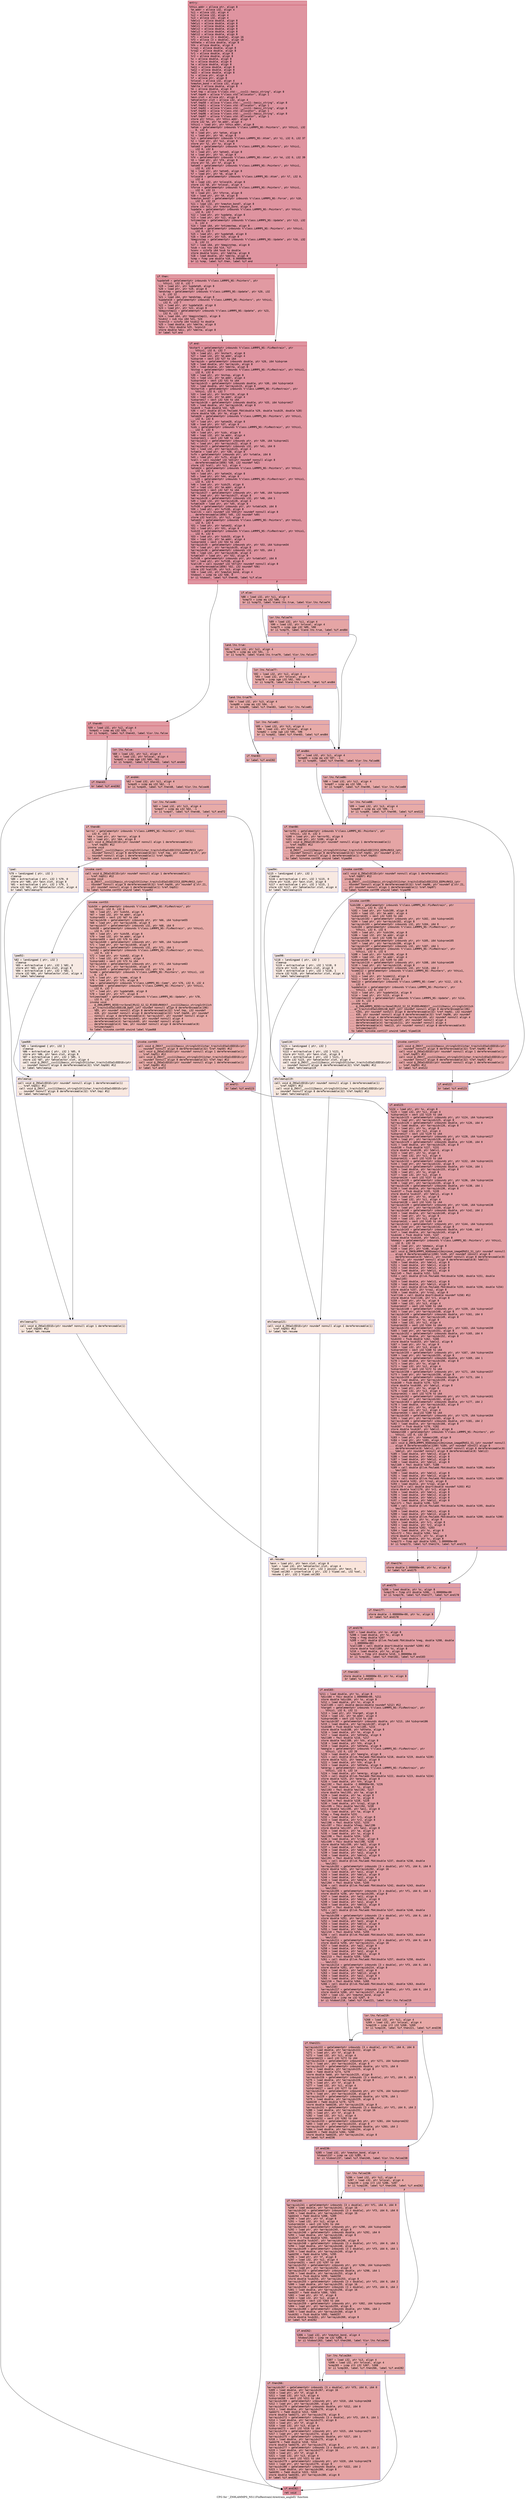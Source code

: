 digraph "CFG for '_ZN9LAMMPS_NS11FixRestrain14restrain_angleEi' function" {
	label="CFG for '_ZN9LAMMPS_NS11FixRestrain14restrain_angleEi' function";

	Node0x55fce0354470 [shape=record,color="#b70d28ff", style=filled, fillcolor="#b70d2870" fontname="Courier",label="{entry:\l|  %this.addr = alloca ptr, align 8\l  %m.addr = alloca i32, align 4\l  %i1 = alloca i32, align 4\l  %i2 = alloca i32, align 4\l  %i3 = alloca i32, align 4\l  %delx1 = alloca double, align 8\l  %dely1 = alloca double, align 8\l  %delz1 = alloca double, align 8\l  %delx2 = alloca double, align 8\l  %dely2 = alloca double, align 8\l  %delz2 = alloca double, align 8\l  %f1 = alloca [3 x double], align 16\l  %f3 = alloca [3 x double], align 16\l  %dtheta = alloca double, align 8\l  %tk = alloca double, align 8\l  %rsq1 = alloca double, align 8\l  %rsq2 = alloca double, align 8\l  %r1 = alloca double, align 8\l  %r2 = alloca double, align 8\l  %c = alloca double, align 8\l  %s = alloca double, align 8\l  %a = alloca double, align 8\l  %a11 = alloca double, align 8\l  %a12 = alloca double, align 8\l  %a22 = alloca double, align 8\l  %x = alloca ptr, align 8\l  %f = alloca ptr, align 8\l  %nlocal = alloca i32, align 4\l  %newton_bond = alloca i32, align 4\l  %delta = alloca double, align 8\l  %k = alloca double, align 8\l  %ref.tmp = alloca %\"class.std::__cxx11::basic_string\", align 8\l  %ref.tmp49 = alloca %\"class.std::allocator\", align 1\l  %exn.slot = alloca ptr, align 8\l  %ehselector.slot = alloca i32, align 4\l  %ref.tmp50 = alloca %\"class.std::__cxx11::basic_string\", align 8\l  %ref.tmp51 = alloca %\"class.std::allocator\", align 1\l  %ref.tmp92 = alloca %\"class.std::__cxx11::basic_string\", align 8\l  %ref.tmp93 = alloca %\"class.std::allocator\", align 1\l  %ref.tmp96 = alloca %\"class.std::__cxx11::basic_string\", align 8\l  %ref.tmp97 = alloca %\"class.std::allocator\", align 1\l  store ptr %this, ptr %this.addr, align 8\l  store i32 %m, ptr %m.addr, align 4\l  %this1 = load ptr, ptr %this.addr, align 8\l  %atom = getelementptr inbounds %\"class.LAMMPS_NS::Pointers\", ptr %this1, i32\l... 0, i32 6\l  %0 = load ptr, ptr %atom, align 8\l  %1 = load ptr, ptr %0, align 8\l  %x2 = getelementptr inbounds %\"class.LAMMPS_NS::Atom\", ptr %1, i32 0, i32 37\l  %2 = load ptr, ptr %x2, align 8\l  store ptr %2, ptr %x, align 8\l  %atom3 = getelementptr inbounds %\"class.LAMMPS_NS::Pointers\", ptr %this1,\l... i32 0, i32 6\l  %3 = load ptr, ptr %atom3, align 8\l  %4 = load ptr, ptr %3, align 8\l  %f4 = getelementptr inbounds %\"class.LAMMPS_NS::Atom\", ptr %4, i32 0, i32 39\l  %5 = load ptr, ptr %f4, align 8\l  store ptr %5, ptr %f, align 8\l  %atom5 = getelementptr inbounds %\"class.LAMMPS_NS::Pointers\", ptr %this1,\l... i32 0, i32 6\l  %6 = load ptr, ptr %atom5, align 8\l  %7 = load ptr, ptr %6, align 8\l  %nlocal6 = getelementptr inbounds %\"class.LAMMPS_NS::Atom\", ptr %7, i32 0,\l... i32 4\l  %8 = load i32, ptr %nlocal6, align 8\l  store i32 %8, ptr %nlocal, align 4\l  %force = getelementptr inbounds %\"class.LAMMPS_NS::Pointers\", ptr %this1,\l... i32 0, i32 11\l  %9 = load ptr, ptr %force, align 8\l  %10 = load ptr, ptr %9, align 8\l  %newton_bond7 = getelementptr inbounds %\"class.LAMMPS_NS::Force\", ptr %10,\l... i32 0, i32 23\l  %11 = load i32, ptr %newton_bond7, align 8\l  store i32 %11, ptr %newton_bond, align 4\l  %update = getelementptr inbounds %\"class.LAMMPS_NS::Pointers\", ptr %this1,\l... i32 0, i32 7\l  %12 = load ptr, ptr %update, align 8\l  %13 = load ptr, ptr %12, align 8\l  %ntimestep = getelementptr inbounds %\"class.LAMMPS_NS::Update\", ptr %13, i32\l... 0, i32 4\l  %14 = load i64, ptr %ntimestep, align 8\l  %update8 = getelementptr inbounds %\"class.LAMMPS_NS::Pointers\", ptr %this1,\l... i32 0, i32 7\l  %15 = load ptr, ptr %update8, align 8\l  %16 = load ptr, ptr %15, align 8\l  %beginstep = getelementptr inbounds %\"class.LAMMPS_NS::Update\", ptr %16, i32\l... 0, i32 11\l  %17 = load i64, ptr %beginstep, align 8\l  %sub = sub nsw i64 %14, %17\l  %conv = sitofp i64 %sub to double\l  store double %conv, ptr %delta, align 8\l  %18 = load double, ptr %delta, align 8\l  %cmp = fcmp une double %18, 0.000000e+00\l  br i1 %cmp, label %if.then, label %if.end\l|{<s0>T|<s1>F}}"];
	Node0x55fce0354470:s0 -> Node0x55fce0309250[tooltip="entry -> if.then\nProbability 62.50%" ];
	Node0x55fce0354470:s1 -> Node0x55fce03092c0[tooltip="entry -> if.end\nProbability 37.50%" ];
	Node0x55fce0309250 [shape=record,color="#b70d28ff", style=filled, fillcolor="#bb1b2c70" fontname="Courier",label="{if.then:\l|  %update9 = getelementptr inbounds %\"class.LAMMPS_NS::Pointers\", ptr\l... %this1, i32 0, i32 7\l  %19 = load ptr, ptr %update9, align 8\l  %20 = load ptr, ptr %19, align 8\l  %endstep = getelementptr inbounds %\"class.LAMMPS_NS::Update\", ptr %20, i32\l... 0, i32 12\l  %21 = load i64, ptr %endstep, align 8\l  %update10 = getelementptr inbounds %\"class.LAMMPS_NS::Pointers\", ptr %this1,\l... i32 0, i32 7\l  %22 = load ptr, ptr %update10, align 8\l  %23 = load ptr, ptr %22, align 8\l  %beginstep11 = getelementptr inbounds %\"class.LAMMPS_NS::Update\", ptr %23,\l... i32 0, i32 11\l  %24 = load i64, ptr %beginstep11, align 8\l  %sub12 = sub nsw i64 %21, %24\l  %conv13 = sitofp i64 %sub12 to double\l  %25 = load double, ptr %delta, align 8\l  %div = fdiv double %25, %conv13\l  store double %div, ptr %delta, align 8\l  br label %if.end\l}"];
	Node0x55fce0309250 -> Node0x55fce03092c0[tooltip="if.then -> if.end\nProbability 100.00%" ];
	Node0x55fce03092c0 [shape=record,color="#b70d28ff", style=filled, fillcolor="#b70d2870" fontname="Courier",label="{if.end:\l|  %kstart = getelementptr inbounds %\"class.LAMMPS_NS::FixRestrain\", ptr\l... %this1, i32 0, i32 7\l  %26 = load ptr, ptr %kstart, align 8\l  %27 = load i32, ptr %m.addr, align 4\l  %idxprom = sext i32 %27 to i64\l  %arrayidx = getelementptr inbounds double, ptr %26, i64 %idxprom\l  %28 = load double, ptr %arrayidx, align 8\l  %29 = load double, ptr %delta, align 8\l  %kstop = getelementptr inbounds %\"class.LAMMPS_NS::FixRestrain\", ptr %this1,\l... i32 0, i32 8\l  %30 = load ptr, ptr %kstop, align 8\l  %31 = load i32, ptr %m.addr, align 4\l  %idxprom14 = sext i32 %31 to i64\l  %arrayidx15 = getelementptr inbounds double, ptr %30, i64 %idxprom14\l  %32 = load double, ptr %arrayidx15, align 8\l  %kstart16 = getelementptr inbounds %\"class.LAMMPS_NS::FixRestrain\", ptr\l... %this1, i32 0, i32 7\l  %33 = load ptr, ptr %kstart16, align 8\l  %34 = load i32, ptr %m.addr, align 4\l  %idxprom17 = sext i32 %34 to i64\l  %arrayidx18 = getelementptr inbounds double, ptr %33, i64 %idxprom17\l  %35 = load double, ptr %arrayidx18, align 8\l  %sub19 = fsub double %32, %35\l  %36 = call double @llvm.fmuladd.f64(double %29, double %sub19, double %28)\l  store double %36, ptr %k, align 8\l  %atom20 = getelementptr inbounds %\"class.LAMMPS_NS::Pointers\", ptr %this1,\l... i32 0, i32 6\l  %37 = load ptr, ptr %atom20, align 8\l  %38 = load ptr, ptr %37, align 8\l  %ids = getelementptr inbounds %\"class.LAMMPS_NS::FixRestrain\", ptr %this1,\l... i32 0, i32 6\l  %39 = load ptr, ptr %ids, align 8\l  %40 = load i32, ptr %m.addr, align 4\l  %idxprom21 = sext i32 %40 to i64\l  %arrayidx22 = getelementptr inbounds ptr, ptr %39, i64 %idxprom21\l  %41 = load ptr, ptr %arrayidx22, align 8\l  %arrayidx23 = getelementptr inbounds i32, ptr %41, i64 0\l  %42 = load i32, ptr %arrayidx23, align 4\l  %vtable = load ptr, ptr %38, align 8\l  %vfn = getelementptr inbounds ptr, ptr %vtable, i64 8\l  %43 = load ptr, ptr %vfn, align 8\l  %call = call noundef i32 %43(ptr noundef nonnull align 8\l... dereferenceable(1856) %38, i32 noundef %42)\l  store i32 %call, ptr %i1, align 4\l  %atom24 = getelementptr inbounds %\"class.LAMMPS_NS::Pointers\", ptr %this1,\l... i32 0, i32 6\l  %44 = load ptr, ptr %atom24, align 8\l  %45 = load ptr, ptr %44, align 8\l  %ids25 = getelementptr inbounds %\"class.LAMMPS_NS::FixRestrain\", ptr %this1,\l... i32 0, i32 6\l  %46 = load ptr, ptr %ids25, align 8\l  %47 = load i32, ptr %m.addr, align 4\l  %idxprom26 = sext i32 %47 to i64\l  %arrayidx27 = getelementptr inbounds ptr, ptr %46, i64 %idxprom26\l  %48 = load ptr, ptr %arrayidx27, align 8\l  %arrayidx28 = getelementptr inbounds i32, ptr %48, i64 1\l  %49 = load i32, ptr %arrayidx28, align 4\l  %vtable29 = load ptr, ptr %45, align 8\l  %vfn30 = getelementptr inbounds ptr, ptr %vtable29, i64 8\l  %50 = load ptr, ptr %vfn30, align 8\l  %call31 = call noundef i32 %50(ptr noundef nonnull align 8\l... dereferenceable(1856) %45, i32 noundef %49)\l  store i32 %call31, ptr %i2, align 4\l  %atom32 = getelementptr inbounds %\"class.LAMMPS_NS::Pointers\", ptr %this1,\l... i32 0, i32 6\l  %51 = load ptr, ptr %atom32, align 8\l  %52 = load ptr, ptr %51, align 8\l  %ids33 = getelementptr inbounds %\"class.LAMMPS_NS::FixRestrain\", ptr %this1,\l... i32 0, i32 6\l  %53 = load ptr, ptr %ids33, align 8\l  %54 = load i32, ptr %m.addr, align 4\l  %idxprom34 = sext i32 %54 to i64\l  %arrayidx35 = getelementptr inbounds ptr, ptr %53, i64 %idxprom34\l  %55 = load ptr, ptr %arrayidx35, align 8\l  %arrayidx36 = getelementptr inbounds i32, ptr %55, i64 2\l  %56 = load i32, ptr %arrayidx36, align 4\l  %vtable37 = load ptr, ptr %52, align 8\l  %vfn38 = getelementptr inbounds ptr, ptr %vtable37, i64 8\l  %57 = load ptr, ptr %vfn38, align 8\l  %call39 = call noundef i32 %57(ptr noundef nonnull align 8\l... dereferenceable(1856) %52, i32 noundef %56)\l  store i32 %call39, ptr %i3, align 4\l  %58 = load i32, ptr %newton_bond, align 4\l  %tobool = icmp ne i32 %58, 0\l  br i1 %tobool, label %if.then40, label %if.else\l|{<s0>T|<s1>F}}"];
	Node0x55fce03092c0:s0 -> Node0x55fce030db70[tooltip="if.end -> if.then40\nProbability 62.50%" ];
	Node0x55fce03092c0:s1 -> Node0x55fce030dbf0[tooltip="if.end -> if.else\nProbability 37.50%" ];
	Node0x55fce030db70 [shape=record,color="#b70d28ff", style=filled, fillcolor="#bb1b2c70" fontname="Courier",label="{if.then40:\l|  %59 = load i32, ptr %i2, align 4\l  %cmp41 = icmp eq i32 %59, -1\l  br i1 %cmp41, label %if.then43, label %lor.lhs.false\l|{<s0>T|<s1>F}}"];
	Node0x55fce030db70:s0 -> Node0x55fce030de40[tooltip="if.then40 -> if.then43\nProbability 37.50%" ];
	Node0x55fce030db70:s1 -> Node0x55fce030dec0[tooltip="if.then40 -> lor.lhs.false\nProbability 62.50%" ];
	Node0x55fce030dec0 [shape=record,color="#3d50c3ff", style=filled, fillcolor="#be242e70" fontname="Courier",label="{lor.lhs.false:\l|  %60 = load i32, ptr %i2, align 4\l  %61 = load i32, ptr %nlocal, align 4\l  %cmp42 = icmp sge i32 %60, %61\l  br i1 %cmp42, label %if.then43, label %if.end44\l|{<s0>T|<s1>F}}"];
	Node0x55fce030dec0:s0 -> Node0x55fce030de40[tooltip="lor.lhs.false -> if.then43\nProbability 50.00%" ];
	Node0x55fce030dec0:s1 -> Node0x55fce030e1a0[tooltip="lor.lhs.false -> if.end44\nProbability 50.00%" ];
	Node0x55fce030de40 [shape=record,color="#3d50c3ff", style=filled, fillcolor="#be242e70" fontname="Courier",label="{if.then43:\l|  br label %if.end282\l}"];
	Node0x55fce030de40 -> Node0x55fce030e2d0[tooltip="if.then43 -> if.end282\nProbability 100.00%" ];
	Node0x55fce030e1a0 [shape=record,color="#3d50c3ff", style=filled, fillcolor="#c5333470" fontname="Courier",label="{if.end44:\l|  %62 = load i32, ptr %i1, align 4\l  %cmp45 = icmp eq i32 %62, -1\l  br i1 %cmp45, label %if.then48, label %lor.lhs.false46\l|{<s0>T|<s1>F}}"];
	Node0x55fce030e1a0:s0 -> Node0x55fce030e480[tooltip="if.end44 -> if.then48\nProbability 37.50%" ];
	Node0x55fce030e1a0:s1 -> Node0x55fce030e500[tooltip="if.end44 -> lor.lhs.false46\nProbability 62.50%" ];
	Node0x55fce030e500 [shape=record,color="#3d50c3ff", style=filled, fillcolor="#cc403a70" fontname="Courier",label="{lor.lhs.false46:\l|  %63 = load i32, ptr %i3, align 4\l  %cmp47 = icmp eq i32 %63, -1\l  br i1 %cmp47, label %if.then48, label %if.end72\l|{<s0>T|<s1>F}}"];
	Node0x55fce030e500:s0 -> Node0x55fce030e480[tooltip="lor.lhs.false46 -> if.then48\nProbability 37.50%" ];
	Node0x55fce030e500:s1 -> Node0x55fce030e790[tooltip="lor.lhs.false46 -> if.end72\nProbability 62.50%" ];
	Node0x55fce030e480 [shape=record,color="#3d50c3ff", style=filled, fillcolor="#cc403a70" fontname="Courier",label="{if.then48:\l|  %error = getelementptr inbounds %\"class.LAMMPS_NS::Pointers\", ptr %this1,\l... i32 0, i32 3\l  %64 = load ptr, ptr %error, align 8\l  %65 = load ptr, ptr %64, align 8\l  call void @_ZNSaIcEC1Ev(ptr noundef nonnull align 1 dereferenceable(1)\l... %ref.tmp49) #12\l  invoke void\l... @_ZNSt7__cxx1112basic_stringIcSt11char_traitsIcESaIcEEC2IS3_EEPKcRKS3_(ptr\l... noundef nonnull align 8 dereferenceable(32) %ref.tmp, ptr noundef @.str, ptr\l... noundef nonnull align 1 dereferenceable(1) %ref.tmp49)\l          to label %invoke.cont unwind label %lpad\l}"];
	Node0x55fce030e480 -> Node0x55fce030ebf0[tooltip="if.then48 -> invoke.cont\nProbability 100.00%" ];
	Node0x55fce030e480 -> Node0x55fce030ec70[tooltip="if.then48 -> lpad\nProbability 0.00%" ];
	Node0x55fce030ebf0 [shape=record,color="#3d50c3ff", style=filled, fillcolor="#cc403a70" fontname="Courier",label="{invoke.cont:\l|  call void @_ZNSaIcEC1Ev(ptr noundef nonnull align 1 dereferenceable(1)\l... %ref.tmp51) #12\l  invoke void\l... @_ZNSt7__cxx1112basic_stringIcSt11char_traitsIcESaIcEEC2IS3_EEPKcRKS3_(ptr\l... noundef nonnull align 8 dereferenceable(32) %ref.tmp50, ptr noundef @.str.21,\l... ptr noundef nonnull align 1 dereferenceable(1) %ref.tmp51)\l          to label %invoke.cont53 unwind label %lpad52\l}"];
	Node0x55fce030ebf0 -> Node0x55fce030ef90[tooltip="invoke.cont -> invoke.cont53\nProbability 100.00%" ];
	Node0x55fce030ebf0 -> Node0x55fce030efe0[tooltip="invoke.cont -> lpad52\nProbability 0.00%" ];
	Node0x55fce030ef90 [shape=record,color="#3d50c3ff", style=filled, fillcolor="#cc403a70" fontname="Courier",label="{invoke.cont53:\l|  %ids54 = getelementptr inbounds %\"class.LAMMPS_NS::FixRestrain\", ptr\l... %this1, i32 0, i32 6\l  %66 = load ptr, ptr %ids54, align 8\l  %67 = load i32, ptr %m.addr, align 4\l  %idxprom55 = sext i32 %67 to i64\l  %arrayidx56 = getelementptr inbounds ptr, ptr %66, i64 %idxprom55\l  %68 = load ptr, ptr %arrayidx56, align 8\l  %arrayidx57 = getelementptr inbounds i32, ptr %68, i64 0\l  %ids58 = getelementptr inbounds %\"class.LAMMPS_NS::FixRestrain\", ptr %this1,\l... i32 0, i32 6\l  %69 = load ptr, ptr %ids58, align 8\l  %70 = load i32, ptr %m.addr, align 4\l  %idxprom59 = sext i32 %70 to i64\l  %arrayidx60 = getelementptr inbounds ptr, ptr %69, i64 %idxprom59\l  %71 = load ptr, ptr %arrayidx60, align 8\l  %arrayidx61 = getelementptr inbounds i32, ptr %71, i64 1\l  %ids62 = getelementptr inbounds %\"class.LAMMPS_NS::FixRestrain\", ptr %this1,\l... i32 0, i32 6\l  %72 = load ptr, ptr %ids62, align 8\l  %73 = load i32, ptr %m.addr, align 4\l  %idxprom63 = sext i32 %73 to i64\l  %arrayidx64 = getelementptr inbounds ptr, ptr %72, i64 %idxprom63\l  %74 = load ptr, ptr %arrayidx64, align 8\l  %arrayidx65 = getelementptr inbounds i32, ptr %74, i64 2\l  %comm = getelementptr inbounds %\"class.LAMMPS_NS::Pointers\", ptr %this1, i32\l... 0, i32 9\l  %75 = load ptr, ptr %comm, align 8\l  %76 = load ptr, ptr %75, align 8\l  %me = getelementptr inbounds %\"class.LAMMPS_NS::Comm\", ptr %76, i32 0, i32 4\l  %update66 = getelementptr inbounds %\"class.LAMMPS_NS::Pointers\", ptr %this1,\l... i32 0, i32 7\l  %77 = load ptr, ptr %update66, align 8\l  %78 = load ptr, ptr %77, align 8\l  %ntimestep67 = getelementptr inbounds %\"class.LAMMPS_NS::Update\", ptr %78,\l... i32 0, i32 4\l  invoke void\l... @_ZN9LAMMPS_NS5Error3oneIJRiS2_S2_S2_RlEEEvRKNSt7__cxx1112basic_stringIcSt11ch\l...ar_traitsIcESaIcEEEiSB_DpOT_(ptr noundef nonnull align 8 dereferenceable(196)\l... %65, ptr noundef nonnull align 8 dereferenceable(32) %ref.tmp, i32 noundef\l... 428, ptr noundef nonnull align 8 dereferenceable(32) %ref.tmp50, ptr noundef\l... nonnull align 4 dereferenceable(4) %arrayidx57, ptr noundef nonnull align 4\l... dereferenceable(4) %arrayidx61, ptr noundef nonnull align 4\l... dereferenceable(4) %arrayidx65, ptr noundef nonnull align 4\l... dereferenceable(4) %me, ptr noundef nonnull align 8 dereferenceable(8)\l... %ntimestep67)\l          to label %invoke.cont69 unwind label %lpad68\l}"];
	Node0x55fce030ef90 -> Node0x55fce030ef40[tooltip="invoke.cont53 -> invoke.cont69\nProbability 100.00%" ];
	Node0x55fce030ef90 -> Node0x55fce03686d0[tooltip="invoke.cont53 -> lpad68\nProbability 0.00%" ];
	Node0x55fce030ef40 [shape=record,color="#3d50c3ff", style=filled, fillcolor="#cc403a70" fontname="Courier",label="{invoke.cont69:\l|  call void @_ZNSt7__cxx1112basic_stringIcSt11char_traitsIcESaIcEED1Ev(ptr\l... noundef nonnull align 8 dereferenceable(32) %ref.tmp50) #12\l  call void @_ZNSaIcED1Ev(ptr noundef nonnull align 1 dereferenceable(1)\l... %ref.tmp51) #12\l  call void @_ZNSt7__cxx1112basic_stringIcSt11char_traitsIcESaIcEED1Ev(ptr\l... noundef nonnull align 8 dereferenceable(32) %ref.tmp) #12\l  call void @_ZNSaIcED1Ev(ptr noundef nonnull align 1 dereferenceable(1)\l... %ref.tmp49) #12\l  br label %if.end72\l}"];
	Node0x55fce030ef40 -> Node0x55fce030e790[tooltip="invoke.cont69 -> if.end72\nProbability 100.00%" ];
	Node0x55fce030ec70 [shape=record,color="#3d50c3ff", style=filled, fillcolor="#eed0c070" fontname="Courier",label="{lpad:\l|  %79 = landingpad \{ ptr, i32 \}\l          cleanup\l  %80 = extractvalue \{ ptr, i32 \} %79, 0\l  store ptr %80, ptr %exn.slot, align 8\l  %81 = extractvalue \{ ptr, i32 \} %79, 1\l  store i32 %81, ptr %ehselector.slot, align 4\l  br label %ehcleanup71\l}"];
	Node0x55fce030ec70 -> Node0x55fce036a330[tooltip="lpad -> ehcleanup71\nProbability 100.00%" ];
	Node0x55fce030efe0 [shape=record,color="#3d50c3ff", style=filled, fillcolor="#eed0c070" fontname="Courier",label="{lpad52:\l|  %82 = landingpad \{ ptr, i32 \}\l          cleanup\l  %83 = extractvalue \{ ptr, i32 \} %82, 0\l  store ptr %83, ptr %exn.slot, align 8\l  %84 = extractvalue \{ ptr, i32 \} %82, 1\l  store i32 %84, ptr %ehselector.slot, align 4\l  br label %ehcleanup\l}"];
	Node0x55fce030efe0 -> Node0x55fce036a610[tooltip="lpad52 -> ehcleanup\nProbability 100.00%" ];
	Node0x55fce03686d0 [shape=record,color="#3d50c3ff", style=filled, fillcolor="#eed0c070" fontname="Courier",label="{lpad68:\l|  %85 = landingpad \{ ptr, i32 \}\l          cleanup\l  %86 = extractvalue \{ ptr, i32 \} %85, 0\l  store ptr %86, ptr %exn.slot, align 8\l  %87 = extractvalue \{ ptr, i32 \} %85, 1\l  store i32 %87, ptr %ehselector.slot, align 4\l  call void @_ZNSt7__cxx1112basic_stringIcSt11char_traitsIcESaIcEED1Ev(ptr\l... noundef nonnull align 8 dereferenceable(32) %ref.tmp50) #12\l  br label %ehcleanup\l}"];
	Node0x55fce03686d0 -> Node0x55fce036a610[tooltip="lpad68 -> ehcleanup\nProbability 100.00%" ];
	Node0x55fce036a610 [shape=record,color="#3d50c3ff", style=filled, fillcolor="#f1ccb870" fontname="Courier",label="{ehcleanup:\l|  call void @_ZNSaIcED1Ev(ptr noundef nonnull align 1 dereferenceable(1)\l... %ref.tmp51) #12\l  call void @_ZNSt7__cxx1112basic_stringIcSt11char_traitsIcESaIcEED1Ev(ptr\l... noundef nonnull align 8 dereferenceable(32) %ref.tmp) #12\l  br label %ehcleanup71\l}"];
	Node0x55fce036a610 -> Node0x55fce036a330[tooltip="ehcleanup -> ehcleanup71\nProbability 100.00%" ];
	Node0x55fce036a330 [shape=record,color="#3d50c3ff", style=filled, fillcolor="#f2cab570" fontname="Courier",label="{ehcleanup71:\l|  call void @_ZNSaIcED1Ev(ptr noundef nonnull align 1 dereferenceable(1)\l... %ref.tmp49) #12\l  br label %eh.resume\l}"];
	Node0x55fce036a330 -> Node0x55fce036af20[tooltip="ehcleanup71 -> eh.resume\nProbability 100.00%" ];
	Node0x55fce030e790 [shape=record,color="#3d50c3ff", style=filled, fillcolor="#c5333470" fontname="Courier",label="{if.end72:\l|  br label %if.end123\l}"];
	Node0x55fce030e790 -> Node0x55fce036afe0[tooltip="if.end72 -> if.end123\nProbability 100.00%" ];
	Node0x55fce030dbf0 [shape=record,color="#3d50c3ff", style=filled, fillcolor="#c32e3170" fontname="Courier",label="{if.else:\l|  %88 = load i32, ptr %i1, align 4\l  %cmp73 = icmp eq i32 %88, -1\l  br i1 %cmp73, label %land.lhs.true, label %lor.lhs.false74\l|{<s0>T|<s1>F}}"];
	Node0x55fce030dbf0:s0 -> Node0x55fce036b160[tooltip="if.else -> land.lhs.true\nProbability 37.50%" ];
	Node0x55fce030dbf0:s1 -> Node0x55fce036b1e0[tooltip="if.else -> lor.lhs.false74\nProbability 62.50%" ];
	Node0x55fce036b1e0 [shape=record,color="#3d50c3ff", style=filled, fillcolor="#c5333470" fontname="Courier",label="{lor.lhs.false74:\l|  %89 = load i32, ptr %i1, align 4\l  %90 = load i32, ptr %nlocal, align 4\l  %cmp75 = icmp sge i32 %89, %90\l  br i1 %cmp75, label %land.lhs.true, label %if.end84\l|{<s0>T|<s1>F}}"];
	Node0x55fce036b1e0:s0 -> Node0x55fce036b160[tooltip="lor.lhs.false74 -> land.lhs.true\nProbability 50.00%" ];
	Node0x55fce036b1e0:s1 -> Node0x55fce036b4f0[tooltip="lor.lhs.false74 -> if.end84\nProbability 50.00%" ];
	Node0x55fce036b160 [shape=record,color="#3d50c3ff", style=filled, fillcolor="#c5333470" fontname="Courier",label="{land.lhs.true:\l|  %91 = load i32, ptr %i2, align 4\l  %cmp76 = icmp eq i32 %91, -1\l  br i1 %cmp76, label %land.lhs.true79, label %lor.lhs.false77\l|{<s0>T|<s1>F}}"];
	Node0x55fce036b160:s0 -> Node0x55fce036b720[tooltip="land.lhs.true -> land.lhs.true79\nProbability 37.50%" ];
	Node0x55fce036b160:s1 -> Node0x55fce036b7a0[tooltip="land.lhs.true -> lor.lhs.false77\nProbability 62.50%" ];
	Node0x55fce036b7a0 [shape=record,color="#3d50c3ff", style=filled, fillcolor="#ca3b3770" fontname="Courier",label="{lor.lhs.false77:\l|  %92 = load i32, ptr %i2, align 4\l  %93 = load i32, ptr %nlocal, align 4\l  %cmp78 = icmp sge i32 %92, %93\l  br i1 %cmp78, label %land.lhs.true79, label %if.end84\l|{<s0>T|<s1>F}}"];
	Node0x55fce036b7a0:s0 -> Node0x55fce036b720[tooltip="lor.lhs.false77 -> land.lhs.true79\nProbability 50.00%" ];
	Node0x55fce036b7a0:s1 -> Node0x55fce036b4f0[tooltip="lor.lhs.false77 -> if.end84\nProbability 50.00%" ];
	Node0x55fce036b720 [shape=record,color="#3d50c3ff", style=filled, fillcolor="#ca3b3770" fontname="Courier",label="{land.lhs.true79:\l|  %94 = load i32, ptr %i3, align 4\l  %cmp80 = icmp eq i32 %94, -1\l  br i1 %cmp80, label %if.then83, label %lor.lhs.false81\l|{<s0>T|<s1>F}}"];
	Node0x55fce036b720:s0 -> Node0x55fce036bcf0[tooltip="land.lhs.true79 -> if.then83\nProbability 37.50%" ];
	Node0x55fce036b720:s1 -> Node0x55fce036bd40[tooltip="land.lhs.true79 -> lor.lhs.false81\nProbability 62.50%" ];
	Node0x55fce036bd40 [shape=record,color="#3d50c3ff", style=filled, fillcolor="#cc403a70" fontname="Courier",label="{lor.lhs.false81:\l|  %95 = load i32, ptr %i3, align 4\l  %96 = load i32, ptr %nlocal, align 4\l  %cmp82 = icmp sge i32 %95, %96\l  br i1 %cmp82, label %if.then83, label %if.end84\l|{<s0>T|<s1>F}}"];
	Node0x55fce036bd40:s0 -> Node0x55fce036bcf0[tooltip="lor.lhs.false81 -> if.then83\nProbability 50.00%" ];
	Node0x55fce036bd40:s1 -> Node0x55fce036b4f0[tooltip="lor.lhs.false81 -> if.end84\nProbability 50.00%" ];
	Node0x55fce036bcf0 [shape=record,color="#3d50c3ff", style=filled, fillcolor="#cc403a70" fontname="Courier",label="{if.then83:\l|  br label %if.end282\l}"];
	Node0x55fce036bcf0 -> Node0x55fce030e2d0[tooltip="if.then83 -> if.end282\nProbability 100.00%" ];
	Node0x55fce036b4f0 [shape=record,color="#3d50c3ff", style=filled, fillcolor="#c5333470" fontname="Courier",label="{if.end84:\l|  %97 = load i32, ptr %i1, align 4\l  %cmp85 = icmp eq i32 %97, -1\l  br i1 %cmp85, label %if.then90, label %lor.lhs.false86\l|{<s0>T|<s1>F}}"];
	Node0x55fce036b4f0:s0 -> Node0x55fce030bd80[tooltip="if.end84 -> if.then90\nProbability 37.50%" ];
	Node0x55fce036b4f0:s1 -> Node0x55fce030bdd0[tooltip="if.end84 -> lor.lhs.false86\nProbability 62.50%" ];
	Node0x55fce030bdd0 [shape=record,color="#3d50c3ff", style=filled, fillcolor="#ca3b3770" fontname="Courier",label="{lor.lhs.false86:\l|  %98 = load i32, ptr %i2, align 4\l  %cmp87 = icmp eq i32 %98, -1\l  br i1 %cmp87, label %if.then90, label %lor.lhs.false88\l|{<s0>T|<s1>F}}"];
	Node0x55fce030bdd0:s0 -> Node0x55fce030bd80[tooltip="lor.lhs.false86 -> if.then90\nProbability 37.50%" ];
	Node0x55fce030bdd0:s1 -> Node0x55fce030c060[tooltip="lor.lhs.false86 -> lor.lhs.false88\nProbability 62.50%" ];
	Node0x55fce030c060 [shape=record,color="#3d50c3ff", style=filled, fillcolor="#cc403a70" fontname="Courier",label="{lor.lhs.false88:\l|  %99 = load i32, ptr %i3, align 4\l  %cmp89 = icmp eq i32 %99, -1\l  br i1 %cmp89, label %if.then90, label %if.end122\l|{<s0>T|<s1>F}}"];
	Node0x55fce030c060:s0 -> Node0x55fce030bd80[tooltip="lor.lhs.false88 -> if.then90\nProbability 37.50%" ];
	Node0x55fce030c060:s1 -> Node0x55fce036cfe0[tooltip="lor.lhs.false88 -> if.end122\nProbability 62.50%" ];
	Node0x55fce030bd80 [shape=record,color="#3d50c3ff", style=filled, fillcolor="#c5333470" fontname="Courier",label="{if.then90:\l|  %error91 = getelementptr inbounds %\"class.LAMMPS_NS::Pointers\", ptr\l... %this1, i32 0, i32 3\l  %100 = load ptr, ptr %error91, align 8\l  %101 = load ptr, ptr %100, align 8\l  call void @_ZNSaIcEC1Ev(ptr noundef nonnull align 1 dereferenceable(1)\l... %ref.tmp93) #12\l  invoke void\l... @_ZNSt7__cxx1112basic_stringIcSt11char_traitsIcESaIcEEC2IS3_EEPKcRKS3_(ptr\l... noundef nonnull align 8 dereferenceable(32) %ref.tmp92, ptr noundef @.str,\l... ptr noundef nonnull align 1 dereferenceable(1) %ref.tmp93)\l          to label %invoke.cont95 unwind label %lpad94\l}"];
	Node0x55fce030bd80 -> Node0x55fce036d440[tooltip="if.then90 -> invoke.cont95\nProbability 100.00%" ];
	Node0x55fce030bd80 -> Node0x55fce036d4c0[tooltip="if.then90 -> lpad94\nProbability 0.00%" ];
	Node0x55fce036d440 [shape=record,color="#3d50c3ff", style=filled, fillcolor="#c5333470" fontname="Courier",label="{invoke.cont95:\l|  call void @_ZNSaIcEC1Ev(ptr noundef nonnull align 1 dereferenceable(1)\l... %ref.tmp97) #12\l  invoke void\l... @_ZNSt7__cxx1112basic_stringIcSt11char_traitsIcESaIcEEC2IS3_EEPKcRKS3_(ptr\l... noundef nonnull align 8 dereferenceable(32) %ref.tmp96, ptr noundef @.str.21,\l... ptr noundef nonnull align 1 dereferenceable(1) %ref.tmp97)\l          to label %invoke.cont99 unwind label %lpad98\l}"];
	Node0x55fce036d440 -> Node0x55fce036d7e0[tooltip="invoke.cont95 -> invoke.cont99\nProbability 100.00%" ];
	Node0x55fce036d440 -> Node0x55fce036d830[tooltip="invoke.cont95 -> lpad98\nProbability 0.00%" ];
	Node0x55fce036d7e0 [shape=record,color="#3d50c3ff", style=filled, fillcolor="#c5333470" fontname="Courier",label="{invoke.cont99:\l|  %ids100 = getelementptr inbounds %\"class.LAMMPS_NS::FixRestrain\", ptr\l... %this1, i32 0, i32 6\l  %102 = load ptr, ptr %ids100, align 8\l  %103 = load i32, ptr %m.addr, align 4\l  %idxprom101 = sext i32 %103 to i64\l  %arrayidx102 = getelementptr inbounds ptr, ptr %102, i64 %idxprom101\l  %104 = load ptr, ptr %arrayidx102, align 8\l  %arrayidx103 = getelementptr inbounds i32, ptr %104, i64 0\l  %ids104 = getelementptr inbounds %\"class.LAMMPS_NS::FixRestrain\", ptr\l... %this1, i32 0, i32 6\l  %105 = load ptr, ptr %ids104, align 8\l  %106 = load i32, ptr %m.addr, align 4\l  %idxprom105 = sext i32 %106 to i64\l  %arrayidx106 = getelementptr inbounds ptr, ptr %105, i64 %idxprom105\l  %107 = load ptr, ptr %arrayidx106, align 8\l  %arrayidx107 = getelementptr inbounds i32, ptr %107, i64 1\l  %ids108 = getelementptr inbounds %\"class.LAMMPS_NS::FixRestrain\", ptr\l... %this1, i32 0, i32 6\l  %108 = load ptr, ptr %ids108, align 8\l  %109 = load i32, ptr %m.addr, align 4\l  %idxprom109 = sext i32 %109 to i64\l  %arrayidx110 = getelementptr inbounds ptr, ptr %108, i64 %idxprom109\l  %110 = load ptr, ptr %arrayidx110, align 8\l  %arrayidx111 = getelementptr inbounds i32, ptr %110, i64 2\l  %comm112 = getelementptr inbounds %\"class.LAMMPS_NS::Pointers\", ptr %this1,\l... i32 0, i32 9\l  %111 = load ptr, ptr %comm112, align 8\l  %112 = load ptr, ptr %111, align 8\l  %me113 = getelementptr inbounds %\"class.LAMMPS_NS::Comm\", ptr %112, i32 0,\l... i32 4\l  %update114 = getelementptr inbounds %\"class.LAMMPS_NS::Pointers\", ptr\l... %this1, i32 0, i32 7\l  %113 = load ptr, ptr %update114, align 8\l  %114 = load ptr, ptr %113, align 8\l  %ntimestep115 = getelementptr inbounds %\"class.LAMMPS_NS::Update\", ptr %114,\l... i32 0, i32 4\l  invoke void\l... @_ZN9LAMMPS_NS5Error3oneIJRiS2_S2_S2_RlEEEvRKNSt7__cxx1112basic_stringIcSt11ch\l...ar_traitsIcESaIcEEEiSB_DpOT_(ptr noundef nonnull align 8 dereferenceable(196)\l... %101, ptr noundef nonnull align 8 dereferenceable(32) %ref.tmp92, i32 noundef\l... 435, ptr noundef nonnull align 8 dereferenceable(32) %ref.tmp96, ptr noundef\l... nonnull align 4 dereferenceable(4) %arrayidx103, ptr noundef nonnull align 4\l... dereferenceable(4) %arrayidx107, ptr noundef nonnull align 4\l... dereferenceable(4) %arrayidx111, ptr noundef nonnull align 4\l... dereferenceable(4) %me113, ptr noundef nonnull align 8 dereferenceable(8)\l... %ntimestep115)\l          to label %invoke.cont117 unwind label %lpad116\l}"];
	Node0x55fce036d7e0 -> Node0x55fce036d790[tooltip="invoke.cont99 -> invoke.cont117\nProbability 100.00%" ];
	Node0x55fce036d7e0 -> Node0x55fce036eeb0[tooltip="invoke.cont99 -> lpad116\nProbability 0.00%" ];
	Node0x55fce036d790 [shape=record,color="#3d50c3ff", style=filled, fillcolor="#c5333470" fontname="Courier",label="{invoke.cont117:\l|  call void @_ZNSt7__cxx1112basic_stringIcSt11char_traitsIcESaIcEED1Ev(ptr\l... noundef nonnull align 8 dereferenceable(32) %ref.tmp96) #12\l  call void @_ZNSaIcED1Ev(ptr noundef nonnull align 1 dereferenceable(1)\l... %ref.tmp97) #12\l  call void @_ZNSt7__cxx1112basic_stringIcSt11char_traitsIcESaIcEED1Ev(ptr\l... noundef nonnull align 8 dereferenceable(32) %ref.tmp92) #12\l  call void @_ZNSaIcED1Ev(ptr noundef nonnull align 1 dereferenceable(1)\l... %ref.tmp93) #12\l  br label %if.end122\l}"];
	Node0x55fce036d790 -> Node0x55fce036cfe0[tooltip="invoke.cont117 -> if.end122\nProbability 100.00%" ];
	Node0x55fce036d4c0 [shape=record,color="#3d50c3ff", style=filled, fillcolor="#efcebd70" fontname="Courier",label="{lpad94:\l|  %115 = landingpad \{ ptr, i32 \}\l          cleanup\l  %116 = extractvalue \{ ptr, i32 \} %115, 0\l  store ptr %116, ptr %exn.slot, align 8\l  %117 = extractvalue \{ ptr, i32 \} %115, 1\l  store i32 %117, ptr %ehselector.slot, align 4\l  br label %ehcleanup121\l}"];
	Node0x55fce036d4c0 -> Node0x55fce036fa20[tooltip="lpad94 -> ehcleanup121\nProbability 100.00%" ];
	Node0x55fce036d830 [shape=record,color="#3d50c3ff", style=filled, fillcolor="#efcebd70" fontname="Courier",label="{lpad98:\l|  %118 = landingpad \{ ptr, i32 \}\l          cleanup\l  %119 = extractvalue \{ ptr, i32 \} %118, 0\l  store ptr %119, ptr %exn.slot, align 8\l  %120 = extractvalue \{ ptr, i32 \} %118, 1\l  store i32 %120, ptr %ehselector.slot, align 4\l  br label %ehcleanup119\l}"];
	Node0x55fce036d830 -> Node0x55fce036fd00[tooltip="lpad98 -> ehcleanup119\nProbability 100.00%" ];
	Node0x55fce036eeb0 [shape=record,color="#3d50c3ff", style=filled, fillcolor="#efcebd70" fontname="Courier",label="{lpad116:\l|  %121 = landingpad \{ ptr, i32 \}\l          cleanup\l  %122 = extractvalue \{ ptr, i32 \} %121, 0\l  store ptr %122, ptr %exn.slot, align 8\l  %123 = extractvalue \{ ptr, i32 \} %121, 1\l  store i32 %123, ptr %ehselector.slot, align 4\l  call void @_ZNSt7__cxx1112basic_stringIcSt11char_traitsIcESaIcEED1Ev(ptr\l... noundef nonnull align 8 dereferenceable(32) %ref.tmp96) #12\l  br label %ehcleanup119\l}"];
	Node0x55fce036eeb0 -> Node0x55fce036fd00[tooltip="lpad116 -> ehcleanup119\nProbability 100.00%" ];
	Node0x55fce036fd00 [shape=record,color="#3d50c3ff", style=filled, fillcolor="#f2cab570" fontname="Courier",label="{ehcleanup119:\l|  call void @_ZNSaIcED1Ev(ptr noundef nonnull align 1 dereferenceable(1)\l... %ref.tmp97) #12\l  call void @_ZNSt7__cxx1112basic_stringIcSt11char_traitsIcESaIcEED1Ev(ptr\l... noundef nonnull align 8 dereferenceable(32) %ref.tmp92) #12\l  br label %ehcleanup121\l}"];
	Node0x55fce036fd00 -> Node0x55fce036fa20[tooltip="ehcleanup119 -> ehcleanup121\nProbability 100.00%" ];
	Node0x55fce036fa20 [shape=record,color="#3d50c3ff", style=filled, fillcolor="#f3c7b170" fontname="Courier",label="{ehcleanup121:\l|  call void @_ZNSaIcED1Ev(ptr noundef nonnull align 1 dereferenceable(1)\l... %ref.tmp93) #12\l  br label %eh.resume\l}"];
	Node0x55fce036fa20 -> Node0x55fce036af20[tooltip="ehcleanup121 -> eh.resume\nProbability 100.00%" ];
	Node0x55fce036cfe0 [shape=record,color="#3d50c3ff", style=filled, fillcolor="#c5333470" fontname="Courier",label="{if.end122:\l|  br label %if.end123\l}"];
	Node0x55fce036cfe0 -> Node0x55fce036afe0[tooltip="if.end122 -> if.end123\nProbability 100.00%" ];
	Node0x55fce036afe0 [shape=record,color="#3d50c3ff", style=filled, fillcolor="#be242e70" fontname="Courier",label="{if.end123:\l|  %124 = load ptr, ptr %x, align 8\l  %125 = load i32, ptr %i1, align 4\l  %idxprom124 = sext i32 %125 to i64\l  %arrayidx125 = getelementptr inbounds ptr, ptr %124, i64 %idxprom124\l  %126 = load ptr, ptr %arrayidx125, align 8\l  %arrayidx126 = getelementptr inbounds double, ptr %126, i64 0\l  %127 = load double, ptr %arrayidx126, align 8\l  %128 = load ptr, ptr %x, align 8\l  %129 = load i32, ptr %i2, align 4\l  %idxprom127 = sext i32 %129 to i64\l  %arrayidx128 = getelementptr inbounds ptr, ptr %128, i64 %idxprom127\l  %130 = load ptr, ptr %arrayidx128, align 8\l  %arrayidx129 = getelementptr inbounds double, ptr %130, i64 0\l  %131 = load double, ptr %arrayidx129, align 8\l  %sub130 = fsub double %127, %131\l  store double %sub130, ptr %delx1, align 8\l  %132 = load ptr, ptr %x, align 8\l  %133 = load i32, ptr %i1, align 4\l  %idxprom131 = sext i32 %133 to i64\l  %arrayidx132 = getelementptr inbounds ptr, ptr %132, i64 %idxprom131\l  %134 = load ptr, ptr %arrayidx132, align 8\l  %arrayidx133 = getelementptr inbounds double, ptr %134, i64 1\l  %135 = load double, ptr %arrayidx133, align 8\l  %136 = load ptr, ptr %x, align 8\l  %137 = load i32, ptr %i2, align 4\l  %idxprom134 = sext i32 %137 to i64\l  %arrayidx135 = getelementptr inbounds ptr, ptr %136, i64 %idxprom134\l  %138 = load ptr, ptr %arrayidx135, align 8\l  %arrayidx136 = getelementptr inbounds double, ptr %138, i64 1\l  %139 = load double, ptr %arrayidx136, align 8\l  %sub137 = fsub double %135, %139\l  store double %sub137, ptr %dely1, align 8\l  %140 = load ptr, ptr %x, align 8\l  %141 = load i32, ptr %i1, align 4\l  %idxprom138 = sext i32 %141 to i64\l  %arrayidx139 = getelementptr inbounds ptr, ptr %140, i64 %idxprom138\l  %142 = load ptr, ptr %arrayidx139, align 8\l  %arrayidx140 = getelementptr inbounds double, ptr %142, i64 2\l  %143 = load double, ptr %arrayidx140, align 8\l  %144 = load ptr, ptr %x, align 8\l  %145 = load i32, ptr %i2, align 4\l  %idxprom141 = sext i32 %145 to i64\l  %arrayidx142 = getelementptr inbounds ptr, ptr %144, i64 %idxprom141\l  %146 = load ptr, ptr %arrayidx142, align 8\l  %arrayidx143 = getelementptr inbounds double, ptr %146, i64 2\l  %147 = load double, ptr %arrayidx143, align 8\l  %sub144 = fsub double %143, %147\l  store double %sub144, ptr %delz1, align 8\l  %domain = getelementptr inbounds %\"class.LAMMPS_NS::Pointers\", ptr %this1,\l... i32 0, i32 10\l  %148 = load ptr, ptr %domain, align 8\l  %149 = load ptr, ptr %148, align 8\l  call void @_ZNK9LAMMPS_NS6Domain13minimum_imageERdS1_S1_(ptr noundef nonnull\l... align 8 dereferenceable(1200) %149, ptr noundef nonnull align 8\l... dereferenceable(8) %delx1, ptr noundef nonnull align 8 dereferenceable(8)\l... %dely1, ptr noundef nonnull align 8 dereferenceable(8) %delz1)\l  %150 = load double, ptr %delx1, align 8\l  %151 = load double, ptr %delx1, align 8\l  %152 = load double, ptr %dely1, align 8\l  %153 = load double, ptr %dely1, align 8\l  %mul145 = fmul double %152, %153\l  %154 = call double @llvm.fmuladd.f64(double %150, double %151, double\l... %mul145)\l  %155 = load double, ptr %delz1, align 8\l  %156 = load double, ptr %delz1, align 8\l  %157 = call double @llvm.fmuladd.f64(double %155, double %156, double %154)\l  store double %157, ptr %rsq1, align 8\l  %158 = load double, ptr %rsq1, align 8\l  %call146 = call double @sqrt(double noundef %158) #12\l  store double %call146, ptr %r1, align 8\l  %159 = load ptr, ptr %x, align 8\l  %160 = load i32, ptr %i3, align 4\l  %idxprom147 = sext i32 %160 to i64\l  %arrayidx148 = getelementptr inbounds ptr, ptr %159, i64 %idxprom147\l  %161 = load ptr, ptr %arrayidx148, align 8\l  %arrayidx149 = getelementptr inbounds double, ptr %161, i64 0\l  %162 = load double, ptr %arrayidx149, align 8\l  %163 = load ptr, ptr %x, align 8\l  %164 = load i32, ptr %i2, align 4\l  %idxprom150 = sext i32 %164 to i64\l  %arrayidx151 = getelementptr inbounds ptr, ptr %163, i64 %idxprom150\l  %165 = load ptr, ptr %arrayidx151, align 8\l  %arrayidx152 = getelementptr inbounds double, ptr %165, i64 0\l  %166 = load double, ptr %arrayidx152, align 8\l  %sub153 = fsub double %162, %166\l  store double %sub153, ptr %delx2, align 8\l  %167 = load ptr, ptr %x, align 8\l  %168 = load i32, ptr %i3, align 4\l  %idxprom154 = sext i32 %168 to i64\l  %arrayidx155 = getelementptr inbounds ptr, ptr %167, i64 %idxprom154\l  %169 = load ptr, ptr %arrayidx155, align 8\l  %arrayidx156 = getelementptr inbounds double, ptr %169, i64 1\l  %170 = load double, ptr %arrayidx156, align 8\l  %171 = load ptr, ptr %x, align 8\l  %172 = load i32, ptr %i2, align 4\l  %idxprom157 = sext i32 %172 to i64\l  %arrayidx158 = getelementptr inbounds ptr, ptr %171, i64 %idxprom157\l  %173 = load ptr, ptr %arrayidx158, align 8\l  %arrayidx159 = getelementptr inbounds double, ptr %173, i64 1\l  %174 = load double, ptr %arrayidx159, align 8\l  %sub160 = fsub double %170, %174\l  store double %sub160, ptr %dely2, align 8\l  %175 = load ptr, ptr %x, align 8\l  %176 = load i32, ptr %i3, align 4\l  %idxprom161 = sext i32 %176 to i64\l  %arrayidx162 = getelementptr inbounds ptr, ptr %175, i64 %idxprom161\l  %177 = load ptr, ptr %arrayidx162, align 8\l  %arrayidx163 = getelementptr inbounds double, ptr %177, i64 2\l  %178 = load double, ptr %arrayidx163, align 8\l  %179 = load ptr, ptr %x, align 8\l  %180 = load i32, ptr %i2, align 4\l  %idxprom164 = sext i32 %180 to i64\l  %arrayidx165 = getelementptr inbounds ptr, ptr %179, i64 %idxprom164\l  %181 = load ptr, ptr %arrayidx165, align 8\l  %arrayidx166 = getelementptr inbounds double, ptr %181, i64 2\l  %182 = load double, ptr %arrayidx166, align 8\l  %sub167 = fsub double %178, %182\l  store double %sub167, ptr %delz2, align 8\l  %domain168 = getelementptr inbounds %\"class.LAMMPS_NS::Pointers\", ptr\l... %this1, i32 0, i32 10\l  %183 = load ptr, ptr %domain168, align 8\l  %184 = load ptr, ptr %183, align 8\l  call void @_ZNK9LAMMPS_NS6Domain13minimum_imageERdS1_S1_(ptr noundef nonnull\l... align 8 dereferenceable(1200) %184, ptr noundef nonnull align 8\l... dereferenceable(8) %delx2, ptr noundef nonnull align 8 dereferenceable(8)\l... %dely2, ptr noundef nonnull align 8 dereferenceable(8) %delz2)\l  %185 = load double, ptr %delx2, align 8\l  %186 = load double, ptr %delx2, align 8\l  %187 = load double, ptr %dely2, align 8\l  %188 = load double, ptr %dely2, align 8\l  %mul169 = fmul double %187, %188\l  %189 = call double @llvm.fmuladd.f64(double %185, double %186, double\l... %mul169)\l  %190 = load double, ptr %delz2, align 8\l  %191 = load double, ptr %delz2, align 8\l  %192 = call double @llvm.fmuladd.f64(double %190, double %191, double %189)\l  store double %192, ptr %rsq2, align 8\l  %193 = load double, ptr %rsq2, align 8\l  %call170 = call double @sqrt(double noundef %193) #12\l  store double %call170, ptr %r2, align 8\l  %194 = load double, ptr %delx1, align 8\l  %195 = load double, ptr %delx2, align 8\l  %196 = load double, ptr %dely1, align 8\l  %197 = load double, ptr %dely2, align 8\l  %mul171 = fmul double %196, %197\l  %198 = call double @llvm.fmuladd.f64(double %194, double %195, double\l... %mul171)\l  %199 = load double, ptr %delz1, align 8\l  %200 = load double, ptr %delz2, align 8\l  %201 = call double @llvm.fmuladd.f64(double %199, double %200, double %198)\l  store double %201, ptr %c, align 8\l  %202 = load double, ptr %r1, align 8\l  %203 = load double, ptr %r2, align 8\l  %mul = fmul double %202, %203\l  %204 = load double, ptr %c, align 8\l  %div172 = fdiv double %204, %mul\l  store double %div172, ptr %c, align 8\l  %205 = load double, ptr %c, align 8\l  %cmp173 = fcmp ogt double %205, 1.000000e+00\l  br i1 %cmp173, label %if.then174, label %if.end175\l|{<s0>T|<s1>F}}"];
	Node0x55fce036afe0:s0 -> Node0x55fce036ce60[tooltip="if.end123 -> if.then174\nProbability 50.00%" ];
	Node0x55fce036afe0:s1 -> Node0x55fce036ceb0[tooltip="if.end123 -> if.end175\nProbability 50.00%" ];
	Node0x55fce036ce60 [shape=record,color="#3d50c3ff", style=filled, fillcolor="#c5333470" fontname="Courier",label="{if.then174:\l|  store double 1.000000e+00, ptr %c, align 8\l  br label %if.end175\l}"];
	Node0x55fce036ce60 -> Node0x55fce036ceb0[tooltip="if.then174 -> if.end175\nProbability 100.00%" ];
	Node0x55fce036ceb0 [shape=record,color="#3d50c3ff", style=filled, fillcolor="#be242e70" fontname="Courier",label="{if.end175:\l|  %206 = load double, ptr %c, align 8\l  %cmp176 = fcmp olt double %206, -1.000000e+00\l  br i1 %cmp176, label %if.then177, label %if.end178\l|{<s0>T|<s1>F}}"];
	Node0x55fce036ceb0:s0 -> Node0x55fce0378470[tooltip="if.end175 -> if.then177\nProbability 50.00%" ];
	Node0x55fce036ceb0:s1 -> Node0x55fce03784c0[tooltip="if.end175 -> if.end178\nProbability 50.00%" ];
	Node0x55fce0378470 [shape=record,color="#3d50c3ff", style=filled, fillcolor="#c5333470" fontname="Courier",label="{if.then177:\l|  store double -1.000000e+00, ptr %c, align 8\l  br label %if.end178\l}"];
	Node0x55fce0378470 -> Node0x55fce03784c0[tooltip="if.then177 -> if.end178\nProbability 100.00%" ];
	Node0x55fce03784c0 [shape=record,color="#3d50c3ff", style=filled, fillcolor="#be242e70" fontname="Courier",label="{if.end178:\l|  %207 = load double, ptr %c, align 8\l  %208 = load double, ptr %c, align 8\l  %neg = fneg double %207\l  %209 = call double @llvm.fmuladd.f64(double %neg, double %208, double\l... 1.000000e+00)\l  %call180 = call double @sqrt(double noundef %209) #12\l  store double %call180, ptr %s, align 8\l  %210 = load double, ptr %s, align 8\l  %cmp181 = fcmp olt double %210, 1.000000e-03\l  br i1 %cmp181, label %if.then182, label %if.end183\l|{<s0>T|<s1>F}}"];
	Node0x55fce03784c0:s0 -> Node0x55fce0378d20[tooltip="if.end178 -> if.then182\nProbability 50.00%" ];
	Node0x55fce03784c0:s1 -> Node0x55fce0378d70[tooltip="if.end178 -> if.end183\nProbability 50.00%" ];
	Node0x55fce0378d20 [shape=record,color="#3d50c3ff", style=filled, fillcolor="#c5333470" fontname="Courier",label="{if.then182:\l|  store double 1.000000e-03, ptr %s, align 8\l  br label %if.end183\l}"];
	Node0x55fce0378d20 -> Node0x55fce0378d70[tooltip="if.then182 -> if.end183\nProbability 100.00%" ];
	Node0x55fce0378d70 [shape=record,color="#3d50c3ff", style=filled, fillcolor="#be242e70" fontname="Courier",label="{if.end183:\l|  %211 = load double, ptr %s, align 8\l  %div184 = fdiv double 1.000000e+00, %211\l  store double %div184, ptr %s, align 8\l  %212 = load double, ptr %c, align 8\l  %call185 = call double @acos(double noundef %212) #12\l  %target = getelementptr inbounds %\"class.LAMMPS_NS::FixRestrain\", ptr\l... %this1, i32 0, i32 11\l  %213 = load ptr, ptr %target, align 8\l  %214 = load i32, ptr %m.addr, align 4\l  %idxprom186 = sext i32 %214 to i64\l  %arrayidx187 = getelementptr inbounds double, ptr %213, i64 %idxprom186\l  %215 = load double, ptr %arrayidx187, align 8\l  %sub188 = fsub double %call185, %215\l  store double %sub188, ptr %dtheta, align 8\l  %216 = load double, ptr %k, align 8\l  %217 = load double, ptr %dtheta, align 8\l  %mul189 = fmul double %216, %217\l  store double %mul189, ptr %tk, align 8\l  %218 = load double, ptr %tk, align 8\l  %219 = load double, ptr %dtheta, align 8\l  %eangle = getelementptr inbounds %\"class.LAMMPS_NS::FixRestrain\", ptr\l... %this1, i32 0, i32 20\l  %220 = load double, ptr %eangle, align 8\l  %221 = call double @llvm.fmuladd.f64(double %218, double %219, double %220)\l  store double %221, ptr %eangle, align 8\l  %222 = load double, ptr %tk, align 8\l  %223 = load double, ptr %dtheta, align 8\l  %energy = getelementptr inbounds %\"class.LAMMPS_NS::FixRestrain\", ptr\l... %this1, i32 0, i32 14\l  %224 = load double, ptr %energy, align 8\l  %225 = call double @llvm.fmuladd.f64(double %222, double %223, double %224)\l  store double %225, ptr %energy, align 8\l  %226 = load double, ptr %tk, align 8\l  %mul192 = fmul double -2.000000e+00, %226\l  %227 = load double, ptr %s, align 8\l  %mul193 = fmul double %mul192, %227\l  store double %mul193, ptr %a, align 8\l  %228 = load double, ptr %a, align 8\l  %229 = load double, ptr %c, align 8\l  %mul194 = fmul double %228, %229\l  %230 = load double, ptr %rsq1, align 8\l  %div195 = fdiv double %mul194, %230\l  store double %div195, ptr %a11, align 8\l  %231 = load double, ptr %a, align 8\l  %fneg = fneg double %231\l  %232 = load double, ptr %r1, align 8\l  %233 = load double, ptr %r2, align 8\l  %mul196 = fmul double %232, %233\l  %div197 = fdiv double %fneg, %mul196\l  store double %div197, ptr %a12, align 8\l  %234 = load double, ptr %a, align 8\l  %235 = load double, ptr %c, align 8\l  %mul198 = fmul double %234, %235\l  %236 = load double, ptr %rsq2, align 8\l  %div199 = fdiv double %mul198, %236\l  store double %div199, ptr %a22, align 8\l  %237 = load double, ptr %a11, align 8\l  %238 = load double, ptr %delx1, align 8\l  %239 = load double, ptr %a12, align 8\l  %240 = load double, ptr %delx2, align 8\l  %mul201 = fmul double %239, %240\l  %241 = call double @llvm.fmuladd.f64(double %237, double %238, double\l... %mul201)\l  %arrayidx202 = getelementptr inbounds [3 x double], ptr %f1, i64 0, i64 0\l  store double %241, ptr %arrayidx202, align 16\l  %242 = load double, ptr %a11, align 8\l  %243 = load double, ptr %dely1, align 8\l  %244 = load double, ptr %a12, align 8\l  %245 = load double, ptr %dely2, align 8\l  %mul204 = fmul double %244, %245\l  %246 = call double @llvm.fmuladd.f64(double %242, double %243, double\l... %mul204)\l  %arrayidx205 = getelementptr inbounds [3 x double], ptr %f1, i64 0, i64 1\l  store double %246, ptr %arrayidx205, align 8\l  %247 = load double, ptr %a11, align 8\l  %248 = load double, ptr %delz1, align 8\l  %249 = load double, ptr %a12, align 8\l  %250 = load double, ptr %delz2, align 8\l  %mul207 = fmul double %249, %250\l  %251 = call double @llvm.fmuladd.f64(double %247, double %248, double\l... %mul207)\l  %arrayidx208 = getelementptr inbounds [3 x double], ptr %f1, i64 0, i64 2\l  store double %251, ptr %arrayidx208, align 16\l  %252 = load double, ptr %a22, align 8\l  %253 = load double, ptr %delx2, align 8\l  %254 = load double, ptr %a12, align 8\l  %255 = load double, ptr %delx1, align 8\l  %mul210 = fmul double %254, %255\l  %256 = call double @llvm.fmuladd.f64(double %252, double %253, double\l... %mul210)\l  %arrayidx211 = getelementptr inbounds [3 x double], ptr %f3, i64 0, i64 0\l  store double %256, ptr %arrayidx211, align 16\l  %257 = load double, ptr %a22, align 8\l  %258 = load double, ptr %dely2, align 8\l  %259 = load double, ptr %a12, align 8\l  %260 = load double, ptr %dely1, align 8\l  %mul213 = fmul double %259, %260\l  %261 = call double @llvm.fmuladd.f64(double %257, double %258, double\l... %mul213)\l  %arrayidx214 = getelementptr inbounds [3 x double], ptr %f3, i64 0, i64 1\l  store double %261, ptr %arrayidx214, align 8\l  %262 = load double, ptr %a22, align 8\l  %263 = load double, ptr %delz2, align 8\l  %264 = load double, ptr %a12, align 8\l  %265 = load double, ptr %delz1, align 8\l  %mul216 = fmul double %264, %265\l  %266 = call double @llvm.fmuladd.f64(double %262, double %263, double\l... %mul216)\l  %arrayidx217 = getelementptr inbounds [3 x double], ptr %f3, i64 0, i64 2\l  store double %266, ptr %arrayidx217, align 16\l  %267 = load i32, ptr %newton_bond, align 4\l  %tobool218 = icmp ne i32 %267, 0\l  br i1 %tobool218, label %if.then221, label %lor.lhs.false219\l|{<s0>T|<s1>F}}"];
	Node0x55fce0378d70:s0 -> Node0x55fce037d380[tooltip="if.end183 -> if.then221\nProbability 62.50%" ];
	Node0x55fce0378d70:s1 -> Node0x55fce037d430[tooltip="if.end183 -> lor.lhs.false219\nProbability 37.50%" ];
	Node0x55fce037d430 [shape=record,color="#3d50c3ff", style=filled, fillcolor="#ca3b3770" fontname="Courier",label="{lor.lhs.false219:\l|  %268 = load i32, ptr %i1, align 4\l  %269 = load i32, ptr %nlocal, align 4\l  %cmp220 = icmp slt i32 %268, %269\l  br i1 %cmp220, label %if.then221, label %if.end236\l|{<s0>T|<s1>F}}"];
	Node0x55fce037d430:s0 -> Node0x55fce037d380[tooltip="lor.lhs.false219 -> if.then221\nProbability 50.00%" ];
	Node0x55fce037d430:s1 -> Node0x55fce037d720[tooltip="lor.lhs.false219 -> if.end236\nProbability 50.00%" ];
	Node0x55fce037d380 [shape=record,color="#3d50c3ff", style=filled, fillcolor="#c32e3170" fontname="Courier",label="{if.then221:\l|  %arrayidx222 = getelementptr inbounds [3 x double], ptr %f1, i64 0, i64 0\l  %270 = load double, ptr %arrayidx222, align 16\l  %271 = load ptr, ptr %f, align 8\l  %272 = load i32, ptr %i1, align 4\l  %idxprom223 = sext i32 %272 to i64\l  %arrayidx224 = getelementptr inbounds ptr, ptr %271, i64 %idxprom223\l  %273 = load ptr, ptr %arrayidx224, align 8\l  %arrayidx225 = getelementptr inbounds double, ptr %273, i64 0\l  %274 = load double, ptr %arrayidx225, align 8\l  %add = fadd double %274, %270\l  store double %add, ptr %arrayidx225, align 8\l  %arrayidx226 = getelementptr inbounds [3 x double], ptr %f1, i64 0, i64 1\l  %275 = load double, ptr %arrayidx226, align 8\l  %276 = load ptr, ptr %f, align 8\l  %277 = load i32, ptr %i1, align 4\l  %idxprom227 = sext i32 %277 to i64\l  %arrayidx228 = getelementptr inbounds ptr, ptr %276, i64 %idxprom227\l  %278 = load ptr, ptr %arrayidx228, align 8\l  %arrayidx229 = getelementptr inbounds double, ptr %278, i64 1\l  %279 = load double, ptr %arrayidx229, align 8\l  %add230 = fadd double %279, %275\l  store double %add230, ptr %arrayidx229, align 8\l  %arrayidx231 = getelementptr inbounds [3 x double], ptr %f1, i64 0, i64 2\l  %280 = load double, ptr %arrayidx231, align 16\l  %281 = load ptr, ptr %f, align 8\l  %282 = load i32, ptr %i1, align 4\l  %idxprom232 = sext i32 %282 to i64\l  %arrayidx233 = getelementptr inbounds ptr, ptr %281, i64 %idxprom232\l  %283 = load ptr, ptr %arrayidx233, align 8\l  %arrayidx234 = getelementptr inbounds double, ptr %283, i64 2\l  %284 = load double, ptr %arrayidx234, align 8\l  %add235 = fadd double %284, %280\l  store double %add235, ptr %arrayidx234, align 8\l  br label %if.end236\l}"];
	Node0x55fce037d380 -> Node0x55fce037d720[tooltip="if.then221 -> if.end236\nProbability 100.00%" ];
	Node0x55fce037d720 [shape=record,color="#3d50c3ff", style=filled, fillcolor="#be242e70" fontname="Courier",label="{if.end236:\l|  %285 = load i32, ptr %newton_bond, align 4\l  %tobool237 = icmp ne i32 %285, 0\l  br i1 %tobool237, label %if.then240, label %lor.lhs.false238\l|{<s0>T|<s1>F}}"];
	Node0x55fce037d720:s0 -> Node0x55fce037ee80[tooltip="if.end236 -> if.then240\nProbability 62.50%" ];
	Node0x55fce037d720:s1 -> Node0x55fce037ef30[tooltip="if.end236 -> lor.lhs.false238\nProbability 37.50%" ];
	Node0x55fce037ef30 [shape=record,color="#3d50c3ff", style=filled, fillcolor="#ca3b3770" fontname="Courier",label="{lor.lhs.false238:\l|  %286 = load i32, ptr %i2, align 4\l  %287 = load i32, ptr %nlocal, align 4\l  %cmp239 = icmp slt i32 %286, %287\l  br i1 %cmp239, label %if.then240, label %if.end262\l|{<s0>T|<s1>F}}"];
	Node0x55fce037ef30:s0 -> Node0x55fce037ee80[tooltip="lor.lhs.false238 -> if.then240\nProbability 50.00%" ];
	Node0x55fce037ef30:s1 -> Node0x55fce037f240[tooltip="lor.lhs.false238 -> if.end262\nProbability 50.00%" ];
	Node0x55fce037ee80 [shape=record,color="#3d50c3ff", style=filled, fillcolor="#c32e3170" fontname="Courier",label="{if.then240:\l|  %arrayidx241 = getelementptr inbounds [3 x double], ptr %f1, i64 0, i64 0\l  %288 = load double, ptr %arrayidx241, align 16\l  %arrayidx242 = getelementptr inbounds [3 x double], ptr %f3, i64 0, i64 0\l  %289 = load double, ptr %arrayidx242, align 16\l  %add243 = fadd double %288, %289\l  %290 = load ptr, ptr %f, align 8\l  %291 = load i32, ptr %i2, align 4\l  %idxprom244 = sext i32 %291 to i64\l  %arrayidx245 = getelementptr inbounds ptr, ptr %290, i64 %idxprom244\l  %292 = load ptr, ptr %arrayidx245, align 8\l  %arrayidx246 = getelementptr inbounds double, ptr %292, i64 0\l  %293 = load double, ptr %arrayidx246, align 8\l  %sub247 = fsub double %293, %add243\l  store double %sub247, ptr %arrayidx246, align 8\l  %arrayidx248 = getelementptr inbounds [3 x double], ptr %f1, i64 0, i64 1\l  %294 = load double, ptr %arrayidx248, align 8\l  %arrayidx249 = getelementptr inbounds [3 x double], ptr %f3, i64 0, i64 1\l  %295 = load double, ptr %arrayidx249, align 8\l  %add250 = fadd double %294, %295\l  %296 = load ptr, ptr %f, align 8\l  %297 = load i32, ptr %i2, align 4\l  %idxprom251 = sext i32 %297 to i64\l  %arrayidx252 = getelementptr inbounds ptr, ptr %296, i64 %idxprom251\l  %298 = load ptr, ptr %arrayidx252, align 8\l  %arrayidx253 = getelementptr inbounds double, ptr %298, i64 1\l  %299 = load double, ptr %arrayidx253, align 8\l  %sub254 = fsub double %299, %add250\l  store double %sub254, ptr %arrayidx253, align 8\l  %arrayidx255 = getelementptr inbounds [3 x double], ptr %f1, i64 0, i64 2\l  %300 = load double, ptr %arrayidx255, align 16\l  %arrayidx256 = getelementptr inbounds [3 x double], ptr %f3, i64 0, i64 2\l  %301 = load double, ptr %arrayidx256, align 16\l  %add257 = fadd double %300, %301\l  %302 = load ptr, ptr %f, align 8\l  %303 = load i32, ptr %i2, align 4\l  %idxprom258 = sext i32 %303 to i64\l  %arrayidx259 = getelementptr inbounds ptr, ptr %302, i64 %idxprom258\l  %304 = load ptr, ptr %arrayidx259, align 8\l  %arrayidx260 = getelementptr inbounds double, ptr %304, i64 2\l  %305 = load double, ptr %arrayidx260, align 8\l  %sub261 = fsub double %305, %add257\l  store double %sub261, ptr %arrayidx260, align 8\l  br label %if.end262\l}"];
	Node0x55fce037ee80 -> Node0x55fce037f240[tooltip="if.then240 -> if.end262\nProbability 100.00%" ];
	Node0x55fce037f240 [shape=record,color="#3d50c3ff", style=filled, fillcolor="#be242e70" fontname="Courier",label="{if.end262:\l|  %306 = load i32, ptr %newton_bond, align 4\l  %tobool263 = icmp ne i32 %306, 0\l  br i1 %tobool263, label %if.then266, label %lor.lhs.false264\l|{<s0>T|<s1>F}}"];
	Node0x55fce037f240:s0 -> Node0x55fce0381020[tooltip="if.end262 -> if.then266\nProbability 62.50%" ];
	Node0x55fce037f240:s1 -> Node0x55fce03810d0[tooltip="if.end262 -> lor.lhs.false264\nProbability 37.50%" ];
	Node0x55fce03810d0 [shape=record,color="#3d50c3ff", style=filled, fillcolor="#ca3b3770" fontname="Courier",label="{lor.lhs.false264:\l|  %307 = load i32, ptr %i3, align 4\l  %308 = load i32, ptr %nlocal, align 4\l  %cmp265 = icmp slt i32 %307, %308\l  br i1 %cmp265, label %if.then266, label %if.end282\l|{<s0>T|<s1>F}}"];
	Node0x55fce03810d0:s0 -> Node0x55fce0381020[tooltip="lor.lhs.false264 -> if.then266\nProbability 50.00%" ];
	Node0x55fce03810d0:s1 -> Node0x55fce030e2d0[tooltip="lor.lhs.false264 -> if.end282\nProbability 50.00%" ];
	Node0x55fce0381020 [shape=record,color="#3d50c3ff", style=filled, fillcolor="#c32e3170" fontname="Courier",label="{if.then266:\l|  %arrayidx267 = getelementptr inbounds [3 x double], ptr %f3, i64 0, i64 0\l  %309 = load double, ptr %arrayidx267, align 16\l  %310 = load ptr, ptr %f, align 8\l  %311 = load i32, ptr %i3, align 4\l  %idxprom268 = sext i32 %311 to i64\l  %arrayidx269 = getelementptr inbounds ptr, ptr %310, i64 %idxprom268\l  %312 = load ptr, ptr %arrayidx269, align 8\l  %arrayidx270 = getelementptr inbounds double, ptr %312, i64 0\l  %313 = load double, ptr %arrayidx270, align 8\l  %add271 = fadd double %313, %309\l  store double %add271, ptr %arrayidx270, align 8\l  %arrayidx272 = getelementptr inbounds [3 x double], ptr %f3, i64 0, i64 1\l  %314 = load double, ptr %arrayidx272, align 8\l  %315 = load ptr, ptr %f, align 8\l  %316 = load i32, ptr %i3, align 4\l  %idxprom273 = sext i32 %316 to i64\l  %arrayidx274 = getelementptr inbounds ptr, ptr %315, i64 %idxprom273\l  %317 = load ptr, ptr %arrayidx274, align 8\l  %arrayidx275 = getelementptr inbounds double, ptr %317, i64 1\l  %318 = load double, ptr %arrayidx275, align 8\l  %add276 = fadd double %318, %314\l  store double %add276, ptr %arrayidx275, align 8\l  %arrayidx277 = getelementptr inbounds [3 x double], ptr %f3, i64 0, i64 2\l  %319 = load double, ptr %arrayidx277, align 16\l  %320 = load ptr, ptr %f, align 8\l  %321 = load i32, ptr %i3, align 4\l  %idxprom278 = sext i32 %321 to i64\l  %arrayidx279 = getelementptr inbounds ptr, ptr %320, i64 %idxprom278\l  %322 = load ptr, ptr %arrayidx279, align 8\l  %arrayidx280 = getelementptr inbounds double, ptr %322, i64 2\l  %323 = load double, ptr %arrayidx280, align 8\l  %add281 = fadd double %323, %319\l  store double %add281, ptr %arrayidx280, align 8\l  br label %if.end282\l}"];
	Node0x55fce0381020 -> Node0x55fce030e2d0[tooltip="if.then266 -> if.end282\nProbability 100.00%" ];
	Node0x55fce030e2d0 [shape=record,color="#b70d28ff", style=filled, fillcolor="#b70d2870" fontname="Courier",label="{if.end282:\l|  ret void\l}"];
	Node0x55fce036af20 [shape=record,color="#3d50c3ff", style=filled, fillcolor="#f4c5ad70" fontname="Courier",label="{eh.resume:\l|  %exn = load ptr, ptr %exn.slot, align 8\l  %sel = load i32, ptr %ehselector.slot, align 4\l  %lpad.val = insertvalue \{ ptr, i32 \} poison, ptr %exn, 0\l  %lpad.val283 = insertvalue \{ ptr, i32 \} %lpad.val, i32 %sel, 1\l  resume \{ ptr, i32 \} %lpad.val283\l}"];
}
